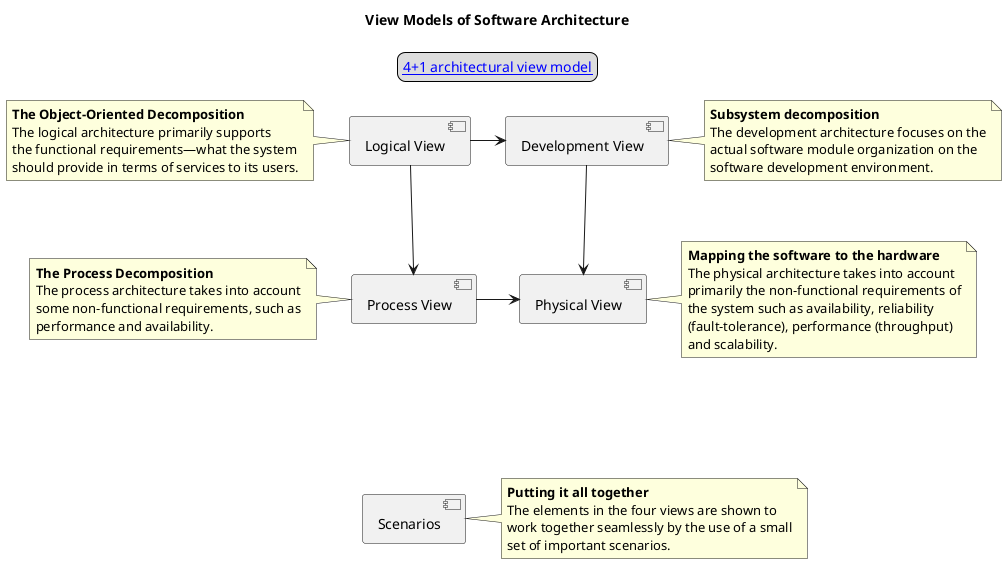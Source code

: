 @startuml

title View Models of Software Architecture

legend top
    [[https://en.wikipedia.org/wiki/4%2B1_architectural_view_model 4+1 architectural view model]]
endlegend

component "Logical View" as logicalView
component "Development View" as developmentView
component "Physical View" as physicalView
component "Process View" as processView
component "Scenarios" as scenarios

logicalView -> developmentView
logicalView --> processView
developmentView --> physicalView
processView -> physicalView

note left of logicalView
    **The Object-Oriented Decomposition**
    The logical architecture primarily supports
    the functional requirements—what the system
    should provide in terms of services to its users.
end note

note right of developmentView
    **Subsystem decomposition**
    The development architecture focuses on the
    actual software module organization on the
    software development environment.
end note

note right of physicalView
    **Mapping the software to the hardware**
    The physical architecture takes into account
    primarily the non-functional requirements of
    the system such as availability, reliability
    (fault-tolerance), performance (throughput)
    and scalability.
end note

note left of processView
    **The Process Decomposition**
    The process architecture takes into account
    some non-functional requirements, such as
    performance and availability.
end note

processView -[hidden]-- scenarios

note right of scenarios
    **Putting it all together**
    The elements in the four views are shown to
    work together seamlessly by the use of a small
    set of important scenarios.
end note

@enduml